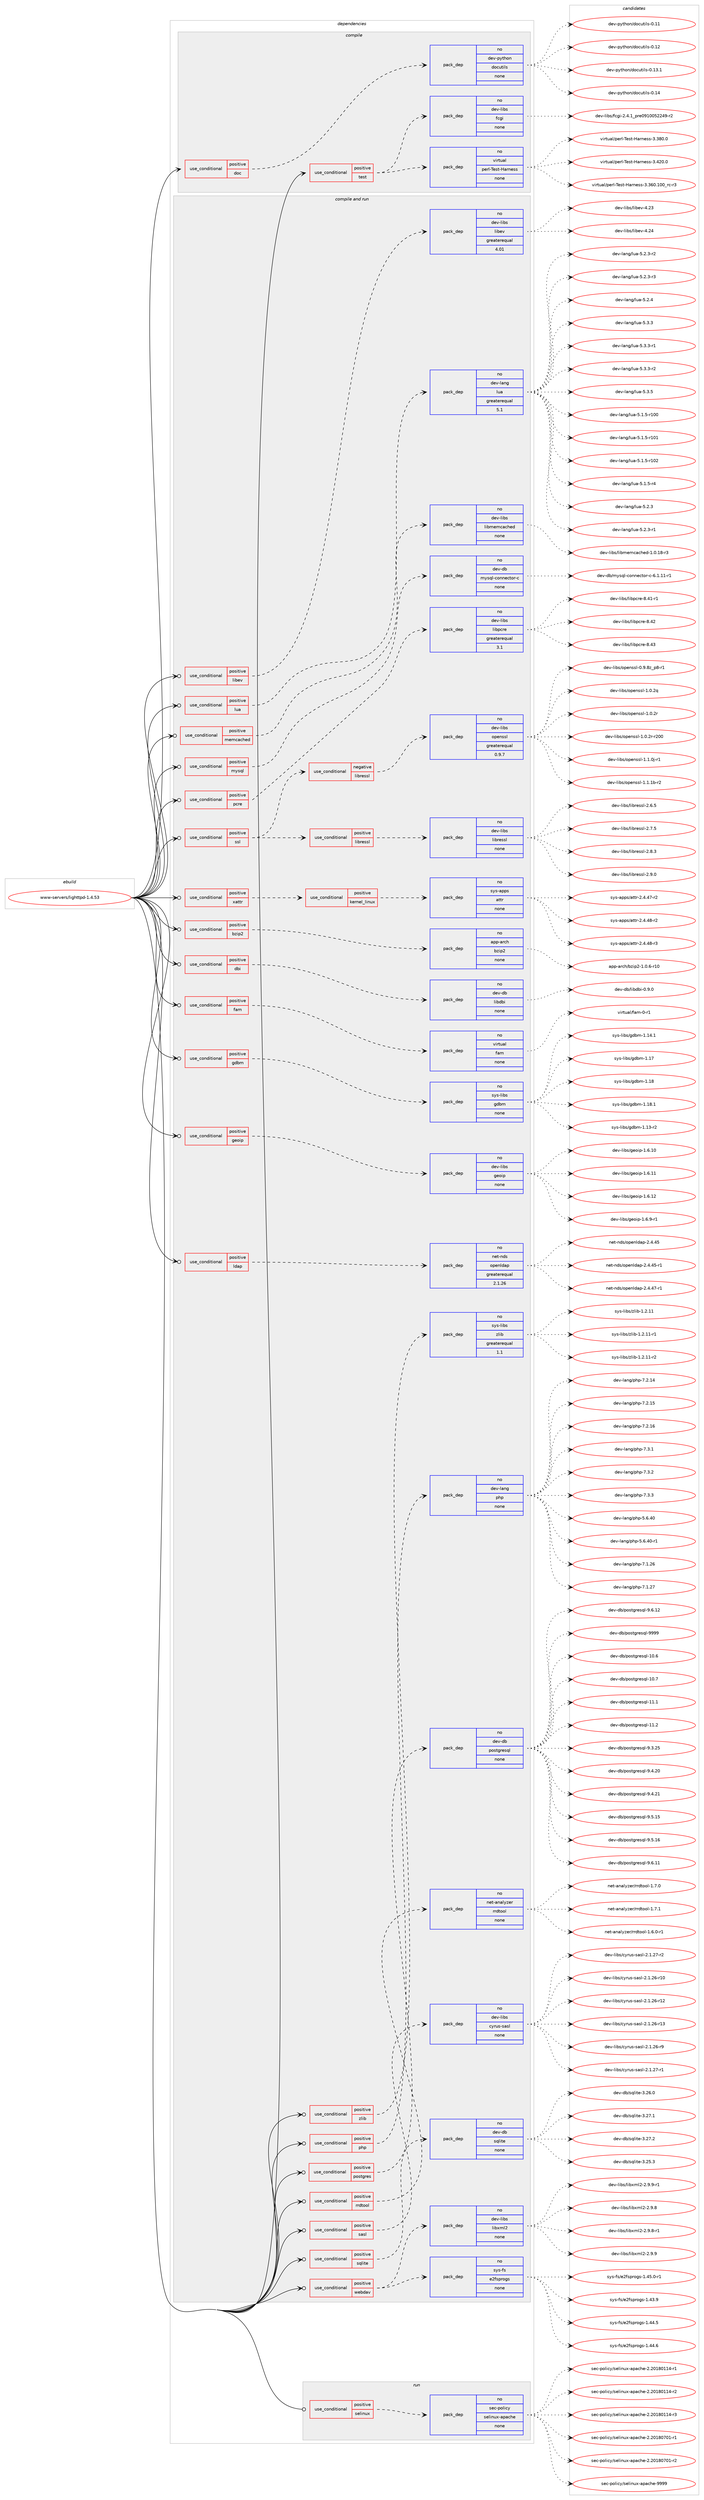 digraph prolog {

# *************
# Graph options
# *************

newrank=true;
concentrate=true;
compound=true;
graph [rankdir=LR,fontname=Helvetica,fontsize=10,ranksep=1.5];#, ranksep=2.5, nodesep=0.2];
edge  [arrowhead=vee];
node  [fontname=Helvetica,fontsize=10];

# **********
# The ebuild
# **********

subgraph cluster_leftcol {
color=gray;
rank=same;
label=<<i>ebuild</i>>;
id [label="www-servers/lighttpd-1.4.53", color=red, width=4, href="../www-servers/lighttpd-1.4.53.svg"];
}

# ****************
# The dependencies
# ****************

subgraph cluster_midcol {
color=gray;
label=<<i>dependencies</i>>;
subgraph cluster_compile {
fillcolor="#eeeeee";
style=filled;
label=<<i>compile</i>>;
subgraph cond464557 {
dependency1751366 [label=<<TABLE BORDER="0" CELLBORDER="1" CELLSPACING="0" CELLPADDING="4"><TR><TD ROWSPAN="3" CELLPADDING="10">use_conditional</TD></TR><TR><TD>positive</TD></TR><TR><TD>doc</TD></TR></TABLE>>, shape=none, color=red];
subgraph pack1257516 {
dependency1751367 [label=<<TABLE BORDER="0" CELLBORDER="1" CELLSPACING="0" CELLPADDING="4" WIDTH="220"><TR><TD ROWSPAN="6" CELLPADDING="30">pack_dep</TD></TR><TR><TD WIDTH="110">no</TD></TR><TR><TD>dev-python</TD></TR><TR><TD>docutils</TD></TR><TR><TD>none</TD></TR><TR><TD></TD></TR></TABLE>>, shape=none, color=blue];
}
dependency1751366:e -> dependency1751367:w [weight=20,style="dashed",arrowhead="vee"];
}
id:e -> dependency1751366:w [weight=20,style="solid",arrowhead="vee"];
subgraph cond464558 {
dependency1751368 [label=<<TABLE BORDER="0" CELLBORDER="1" CELLSPACING="0" CELLPADDING="4"><TR><TD ROWSPAN="3" CELLPADDING="10">use_conditional</TD></TR><TR><TD>positive</TD></TR><TR><TD>test</TD></TR></TABLE>>, shape=none, color=red];
subgraph pack1257517 {
dependency1751369 [label=<<TABLE BORDER="0" CELLBORDER="1" CELLSPACING="0" CELLPADDING="4" WIDTH="220"><TR><TD ROWSPAN="6" CELLPADDING="30">pack_dep</TD></TR><TR><TD WIDTH="110">no</TD></TR><TR><TD>virtual</TD></TR><TR><TD>perl-Test-Harness</TD></TR><TR><TD>none</TD></TR><TR><TD></TD></TR></TABLE>>, shape=none, color=blue];
}
dependency1751368:e -> dependency1751369:w [weight=20,style="dashed",arrowhead="vee"];
subgraph pack1257518 {
dependency1751370 [label=<<TABLE BORDER="0" CELLBORDER="1" CELLSPACING="0" CELLPADDING="4" WIDTH="220"><TR><TD ROWSPAN="6" CELLPADDING="30">pack_dep</TD></TR><TR><TD WIDTH="110">no</TD></TR><TR><TD>dev-libs</TD></TR><TR><TD>fcgi</TD></TR><TR><TD>none</TD></TR><TR><TD></TD></TR></TABLE>>, shape=none, color=blue];
}
dependency1751368:e -> dependency1751370:w [weight=20,style="dashed",arrowhead="vee"];
}
id:e -> dependency1751368:w [weight=20,style="solid",arrowhead="vee"];
}
subgraph cluster_compileandrun {
fillcolor="#eeeeee";
style=filled;
label=<<i>compile and run</i>>;
subgraph cond464559 {
dependency1751371 [label=<<TABLE BORDER="0" CELLBORDER="1" CELLSPACING="0" CELLPADDING="4"><TR><TD ROWSPAN="3" CELLPADDING="10">use_conditional</TD></TR><TR><TD>positive</TD></TR><TR><TD>bzip2</TD></TR></TABLE>>, shape=none, color=red];
subgraph pack1257519 {
dependency1751372 [label=<<TABLE BORDER="0" CELLBORDER="1" CELLSPACING="0" CELLPADDING="4" WIDTH="220"><TR><TD ROWSPAN="6" CELLPADDING="30">pack_dep</TD></TR><TR><TD WIDTH="110">no</TD></TR><TR><TD>app-arch</TD></TR><TR><TD>bzip2</TD></TR><TR><TD>none</TD></TR><TR><TD></TD></TR></TABLE>>, shape=none, color=blue];
}
dependency1751371:e -> dependency1751372:w [weight=20,style="dashed",arrowhead="vee"];
}
id:e -> dependency1751371:w [weight=20,style="solid",arrowhead="odotvee"];
subgraph cond464560 {
dependency1751373 [label=<<TABLE BORDER="0" CELLBORDER="1" CELLSPACING="0" CELLPADDING="4"><TR><TD ROWSPAN="3" CELLPADDING="10">use_conditional</TD></TR><TR><TD>positive</TD></TR><TR><TD>dbi</TD></TR></TABLE>>, shape=none, color=red];
subgraph pack1257520 {
dependency1751374 [label=<<TABLE BORDER="0" CELLBORDER="1" CELLSPACING="0" CELLPADDING="4" WIDTH="220"><TR><TD ROWSPAN="6" CELLPADDING="30">pack_dep</TD></TR><TR><TD WIDTH="110">no</TD></TR><TR><TD>dev-db</TD></TR><TR><TD>libdbi</TD></TR><TR><TD>none</TD></TR><TR><TD></TD></TR></TABLE>>, shape=none, color=blue];
}
dependency1751373:e -> dependency1751374:w [weight=20,style="dashed",arrowhead="vee"];
}
id:e -> dependency1751373:w [weight=20,style="solid",arrowhead="odotvee"];
subgraph cond464561 {
dependency1751375 [label=<<TABLE BORDER="0" CELLBORDER="1" CELLSPACING="0" CELLPADDING="4"><TR><TD ROWSPAN="3" CELLPADDING="10">use_conditional</TD></TR><TR><TD>positive</TD></TR><TR><TD>fam</TD></TR></TABLE>>, shape=none, color=red];
subgraph pack1257521 {
dependency1751376 [label=<<TABLE BORDER="0" CELLBORDER="1" CELLSPACING="0" CELLPADDING="4" WIDTH="220"><TR><TD ROWSPAN="6" CELLPADDING="30">pack_dep</TD></TR><TR><TD WIDTH="110">no</TD></TR><TR><TD>virtual</TD></TR><TR><TD>fam</TD></TR><TR><TD>none</TD></TR><TR><TD></TD></TR></TABLE>>, shape=none, color=blue];
}
dependency1751375:e -> dependency1751376:w [weight=20,style="dashed",arrowhead="vee"];
}
id:e -> dependency1751375:w [weight=20,style="solid",arrowhead="odotvee"];
subgraph cond464562 {
dependency1751377 [label=<<TABLE BORDER="0" CELLBORDER="1" CELLSPACING="0" CELLPADDING="4"><TR><TD ROWSPAN="3" CELLPADDING="10">use_conditional</TD></TR><TR><TD>positive</TD></TR><TR><TD>gdbm</TD></TR></TABLE>>, shape=none, color=red];
subgraph pack1257522 {
dependency1751378 [label=<<TABLE BORDER="0" CELLBORDER="1" CELLSPACING="0" CELLPADDING="4" WIDTH="220"><TR><TD ROWSPAN="6" CELLPADDING="30">pack_dep</TD></TR><TR><TD WIDTH="110">no</TD></TR><TR><TD>sys-libs</TD></TR><TR><TD>gdbm</TD></TR><TR><TD>none</TD></TR><TR><TD></TD></TR></TABLE>>, shape=none, color=blue];
}
dependency1751377:e -> dependency1751378:w [weight=20,style="dashed",arrowhead="vee"];
}
id:e -> dependency1751377:w [weight=20,style="solid",arrowhead="odotvee"];
subgraph cond464563 {
dependency1751379 [label=<<TABLE BORDER="0" CELLBORDER="1" CELLSPACING="0" CELLPADDING="4"><TR><TD ROWSPAN="3" CELLPADDING="10">use_conditional</TD></TR><TR><TD>positive</TD></TR><TR><TD>geoip</TD></TR></TABLE>>, shape=none, color=red];
subgraph pack1257523 {
dependency1751380 [label=<<TABLE BORDER="0" CELLBORDER="1" CELLSPACING="0" CELLPADDING="4" WIDTH="220"><TR><TD ROWSPAN="6" CELLPADDING="30">pack_dep</TD></TR><TR><TD WIDTH="110">no</TD></TR><TR><TD>dev-libs</TD></TR><TR><TD>geoip</TD></TR><TR><TD>none</TD></TR><TR><TD></TD></TR></TABLE>>, shape=none, color=blue];
}
dependency1751379:e -> dependency1751380:w [weight=20,style="dashed",arrowhead="vee"];
}
id:e -> dependency1751379:w [weight=20,style="solid",arrowhead="odotvee"];
subgraph cond464564 {
dependency1751381 [label=<<TABLE BORDER="0" CELLBORDER="1" CELLSPACING="0" CELLPADDING="4"><TR><TD ROWSPAN="3" CELLPADDING="10">use_conditional</TD></TR><TR><TD>positive</TD></TR><TR><TD>ldap</TD></TR></TABLE>>, shape=none, color=red];
subgraph pack1257524 {
dependency1751382 [label=<<TABLE BORDER="0" CELLBORDER="1" CELLSPACING="0" CELLPADDING="4" WIDTH="220"><TR><TD ROWSPAN="6" CELLPADDING="30">pack_dep</TD></TR><TR><TD WIDTH="110">no</TD></TR><TR><TD>net-nds</TD></TR><TR><TD>openldap</TD></TR><TR><TD>greaterequal</TD></TR><TR><TD>2.1.26</TD></TR></TABLE>>, shape=none, color=blue];
}
dependency1751381:e -> dependency1751382:w [weight=20,style="dashed",arrowhead="vee"];
}
id:e -> dependency1751381:w [weight=20,style="solid",arrowhead="odotvee"];
subgraph cond464565 {
dependency1751383 [label=<<TABLE BORDER="0" CELLBORDER="1" CELLSPACING="0" CELLPADDING="4"><TR><TD ROWSPAN="3" CELLPADDING="10">use_conditional</TD></TR><TR><TD>positive</TD></TR><TR><TD>libev</TD></TR></TABLE>>, shape=none, color=red];
subgraph pack1257525 {
dependency1751384 [label=<<TABLE BORDER="0" CELLBORDER="1" CELLSPACING="0" CELLPADDING="4" WIDTH="220"><TR><TD ROWSPAN="6" CELLPADDING="30">pack_dep</TD></TR><TR><TD WIDTH="110">no</TD></TR><TR><TD>dev-libs</TD></TR><TR><TD>libev</TD></TR><TR><TD>greaterequal</TD></TR><TR><TD>4.01</TD></TR></TABLE>>, shape=none, color=blue];
}
dependency1751383:e -> dependency1751384:w [weight=20,style="dashed",arrowhead="vee"];
}
id:e -> dependency1751383:w [weight=20,style="solid",arrowhead="odotvee"];
subgraph cond464566 {
dependency1751385 [label=<<TABLE BORDER="0" CELLBORDER="1" CELLSPACING="0" CELLPADDING="4"><TR><TD ROWSPAN="3" CELLPADDING="10">use_conditional</TD></TR><TR><TD>positive</TD></TR><TR><TD>lua</TD></TR></TABLE>>, shape=none, color=red];
subgraph pack1257526 {
dependency1751386 [label=<<TABLE BORDER="0" CELLBORDER="1" CELLSPACING="0" CELLPADDING="4" WIDTH="220"><TR><TD ROWSPAN="6" CELLPADDING="30">pack_dep</TD></TR><TR><TD WIDTH="110">no</TD></TR><TR><TD>dev-lang</TD></TR><TR><TD>lua</TD></TR><TR><TD>greaterequal</TD></TR><TR><TD>5.1</TD></TR></TABLE>>, shape=none, color=blue];
}
dependency1751385:e -> dependency1751386:w [weight=20,style="dashed",arrowhead="vee"];
}
id:e -> dependency1751385:w [weight=20,style="solid",arrowhead="odotvee"];
subgraph cond464567 {
dependency1751387 [label=<<TABLE BORDER="0" CELLBORDER="1" CELLSPACING="0" CELLPADDING="4"><TR><TD ROWSPAN="3" CELLPADDING="10">use_conditional</TD></TR><TR><TD>positive</TD></TR><TR><TD>memcached</TD></TR></TABLE>>, shape=none, color=red];
subgraph pack1257527 {
dependency1751388 [label=<<TABLE BORDER="0" CELLBORDER="1" CELLSPACING="0" CELLPADDING="4" WIDTH="220"><TR><TD ROWSPAN="6" CELLPADDING="30">pack_dep</TD></TR><TR><TD WIDTH="110">no</TD></TR><TR><TD>dev-libs</TD></TR><TR><TD>libmemcached</TD></TR><TR><TD>none</TD></TR><TR><TD></TD></TR></TABLE>>, shape=none, color=blue];
}
dependency1751387:e -> dependency1751388:w [weight=20,style="dashed",arrowhead="vee"];
}
id:e -> dependency1751387:w [weight=20,style="solid",arrowhead="odotvee"];
subgraph cond464568 {
dependency1751389 [label=<<TABLE BORDER="0" CELLBORDER="1" CELLSPACING="0" CELLPADDING="4"><TR><TD ROWSPAN="3" CELLPADDING="10">use_conditional</TD></TR><TR><TD>positive</TD></TR><TR><TD>mysql</TD></TR></TABLE>>, shape=none, color=red];
subgraph pack1257528 {
dependency1751390 [label=<<TABLE BORDER="0" CELLBORDER="1" CELLSPACING="0" CELLPADDING="4" WIDTH="220"><TR><TD ROWSPAN="6" CELLPADDING="30">pack_dep</TD></TR><TR><TD WIDTH="110">no</TD></TR><TR><TD>dev-db</TD></TR><TR><TD>mysql-connector-c</TD></TR><TR><TD>none</TD></TR><TR><TD></TD></TR></TABLE>>, shape=none, color=blue];
}
dependency1751389:e -> dependency1751390:w [weight=20,style="dashed",arrowhead="vee"];
}
id:e -> dependency1751389:w [weight=20,style="solid",arrowhead="odotvee"];
subgraph cond464569 {
dependency1751391 [label=<<TABLE BORDER="0" CELLBORDER="1" CELLSPACING="0" CELLPADDING="4"><TR><TD ROWSPAN="3" CELLPADDING="10">use_conditional</TD></TR><TR><TD>positive</TD></TR><TR><TD>pcre</TD></TR></TABLE>>, shape=none, color=red];
subgraph pack1257529 {
dependency1751392 [label=<<TABLE BORDER="0" CELLBORDER="1" CELLSPACING="0" CELLPADDING="4" WIDTH="220"><TR><TD ROWSPAN="6" CELLPADDING="30">pack_dep</TD></TR><TR><TD WIDTH="110">no</TD></TR><TR><TD>dev-libs</TD></TR><TR><TD>libpcre</TD></TR><TR><TD>greaterequal</TD></TR><TR><TD>3.1</TD></TR></TABLE>>, shape=none, color=blue];
}
dependency1751391:e -> dependency1751392:w [weight=20,style="dashed",arrowhead="vee"];
}
id:e -> dependency1751391:w [weight=20,style="solid",arrowhead="odotvee"];
subgraph cond464570 {
dependency1751393 [label=<<TABLE BORDER="0" CELLBORDER="1" CELLSPACING="0" CELLPADDING="4"><TR><TD ROWSPAN="3" CELLPADDING="10">use_conditional</TD></TR><TR><TD>positive</TD></TR><TR><TD>php</TD></TR></TABLE>>, shape=none, color=red];
subgraph pack1257530 {
dependency1751394 [label=<<TABLE BORDER="0" CELLBORDER="1" CELLSPACING="0" CELLPADDING="4" WIDTH="220"><TR><TD ROWSPAN="6" CELLPADDING="30">pack_dep</TD></TR><TR><TD WIDTH="110">no</TD></TR><TR><TD>dev-lang</TD></TR><TR><TD>php</TD></TR><TR><TD>none</TD></TR><TR><TD></TD></TR></TABLE>>, shape=none, color=blue];
}
dependency1751393:e -> dependency1751394:w [weight=20,style="dashed",arrowhead="vee"];
}
id:e -> dependency1751393:w [weight=20,style="solid",arrowhead="odotvee"];
subgraph cond464571 {
dependency1751395 [label=<<TABLE BORDER="0" CELLBORDER="1" CELLSPACING="0" CELLPADDING="4"><TR><TD ROWSPAN="3" CELLPADDING="10">use_conditional</TD></TR><TR><TD>positive</TD></TR><TR><TD>postgres</TD></TR></TABLE>>, shape=none, color=red];
subgraph pack1257531 {
dependency1751396 [label=<<TABLE BORDER="0" CELLBORDER="1" CELLSPACING="0" CELLPADDING="4" WIDTH="220"><TR><TD ROWSPAN="6" CELLPADDING="30">pack_dep</TD></TR><TR><TD WIDTH="110">no</TD></TR><TR><TD>dev-db</TD></TR><TR><TD>postgresql</TD></TR><TR><TD>none</TD></TR><TR><TD></TD></TR></TABLE>>, shape=none, color=blue];
}
dependency1751395:e -> dependency1751396:w [weight=20,style="dashed",arrowhead="vee"];
}
id:e -> dependency1751395:w [weight=20,style="solid",arrowhead="odotvee"];
subgraph cond464572 {
dependency1751397 [label=<<TABLE BORDER="0" CELLBORDER="1" CELLSPACING="0" CELLPADDING="4"><TR><TD ROWSPAN="3" CELLPADDING="10">use_conditional</TD></TR><TR><TD>positive</TD></TR><TR><TD>rrdtool</TD></TR></TABLE>>, shape=none, color=red];
subgraph pack1257532 {
dependency1751398 [label=<<TABLE BORDER="0" CELLBORDER="1" CELLSPACING="0" CELLPADDING="4" WIDTH="220"><TR><TD ROWSPAN="6" CELLPADDING="30">pack_dep</TD></TR><TR><TD WIDTH="110">no</TD></TR><TR><TD>net-analyzer</TD></TR><TR><TD>rrdtool</TD></TR><TR><TD>none</TD></TR><TR><TD></TD></TR></TABLE>>, shape=none, color=blue];
}
dependency1751397:e -> dependency1751398:w [weight=20,style="dashed",arrowhead="vee"];
}
id:e -> dependency1751397:w [weight=20,style="solid",arrowhead="odotvee"];
subgraph cond464573 {
dependency1751399 [label=<<TABLE BORDER="0" CELLBORDER="1" CELLSPACING="0" CELLPADDING="4"><TR><TD ROWSPAN="3" CELLPADDING="10">use_conditional</TD></TR><TR><TD>positive</TD></TR><TR><TD>sasl</TD></TR></TABLE>>, shape=none, color=red];
subgraph pack1257533 {
dependency1751400 [label=<<TABLE BORDER="0" CELLBORDER="1" CELLSPACING="0" CELLPADDING="4" WIDTH="220"><TR><TD ROWSPAN="6" CELLPADDING="30">pack_dep</TD></TR><TR><TD WIDTH="110">no</TD></TR><TR><TD>dev-libs</TD></TR><TR><TD>cyrus-sasl</TD></TR><TR><TD>none</TD></TR><TR><TD></TD></TR></TABLE>>, shape=none, color=blue];
}
dependency1751399:e -> dependency1751400:w [weight=20,style="dashed",arrowhead="vee"];
}
id:e -> dependency1751399:w [weight=20,style="solid",arrowhead="odotvee"];
subgraph cond464574 {
dependency1751401 [label=<<TABLE BORDER="0" CELLBORDER="1" CELLSPACING="0" CELLPADDING="4"><TR><TD ROWSPAN="3" CELLPADDING="10">use_conditional</TD></TR><TR><TD>positive</TD></TR><TR><TD>sqlite</TD></TR></TABLE>>, shape=none, color=red];
subgraph pack1257534 {
dependency1751402 [label=<<TABLE BORDER="0" CELLBORDER="1" CELLSPACING="0" CELLPADDING="4" WIDTH="220"><TR><TD ROWSPAN="6" CELLPADDING="30">pack_dep</TD></TR><TR><TD WIDTH="110">no</TD></TR><TR><TD>dev-db</TD></TR><TR><TD>sqlite</TD></TR><TR><TD>none</TD></TR><TR><TD></TD></TR></TABLE>>, shape=none, color=blue];
}
dependency1751401:e -> dependency1751402:w [weight=20,style="dashed",arrowhead="vee"];
}
id:e -> dependency1751401:w [weight=20,style="solid",arrowhead="odotvee"];
subgraph cond464575 {
dependency1751403 [label=<<TABLE BORDER="0" CELLBORDER="1" CELLSPACING="0" CELLPADDING="4"><TR><TD ROWSPAN="3" CELLPADDING="10">use_conditional</TD></TR><TR><TD>positive</TD></TR><TR><TD>ssl</TD></TR></TABLE>>, shape=none, color=red];
subgraph cond464576 {
dependency1751404 [label=<<TABLE BORDER="0" CELLBORDER="1" CELLSPACING="0" CELLPADDING="4"><TR><TD ROWSPAN="3" CELLPADDING="10">use_conditional</TD></TR><TR><TD>negative</TD></TR><TR><TD>libressl</TD></TR></TABLE>>, shape=none, color=red];
subgraph pack1257535 {
dependency1751405 [label=<<TABLE BORDER="0" CELLBORDER="1" CELLSPACING="0" CELLPADDING="4" WIDTH="220"><TR><TD ROWSPAN="6" CELLPADDING="30">pack_dep</TD></TR><TR><TD WIDTH="110">no</TD></TR><TR><TD>dev-libs</TD></TR><TR><TD>openssl</TD></TR><TR><TD>greaterequal</TD></TR><TR><TD>0.9.7</TD></TR></TABLE>>, shape=none, color=blue];
}
dependency1751404:e -> dependency1751405:w [weight=20,style="dashed",arrowhead="vee"];
}
dependency1751403:e -> dependency1751404:w [weight=20,style="dashed",arrowhead="vee"];
subgraph cond464577 {
dependency1751406 [label=<<TABLE BORDER="0" CELLBORDER="1" CELLSPACING="0" CELLPADDING="4"><TR><TD ROWSPAN="3" CELLPADDING="10">use_conditional</TD></TR><TR><TD>positive</TD></TR><TR><TD>libressl</TD></TR></TABLE>>, shape=none, color=red];
subgraph pack1257536 {
dependency1751407 [label=<<TABLE BORDER="0" CELLBORDER="1" CELLSPACING="0" CELLPADDING="4" WIDTH="220"><TR><TD ROWSPAN="6" CELLPADDING="30">pack_dep</TD></TR><TR><TD WIDTH="110">no</TD></TR><TR><TD>dev-libs</TD></TR><TR><TD>libressl</TD></TR><TR><TD>none</TD></TR><TR><TD></TD></TR></TABLE>>, shape=none, color=blue];
}
dependency1751406:e -> dependency1751407:w [weight=20,style="dashed",arrowhead="vee"];
}
dependency1751403:e -> dependency1751406:w [weight=20,style="dashed",arrowhead="vee"];
}
id:e -> dependency1751403:w [weight=20,style="solid",arrowhead="odotvee"];
subgraph cond464578 {
dependency1751408 [label=<<TABLE BORDER="0" CELLBORDER="1" CELLSPACING="0" CELLPADDING="4"><TR><TD ROWSPAN="3" CELLPADDING="10">use_conditional</TD></TR><TR><TD>positive</TD></TR><TR><TD>webdav</TD></TR></TABLE>>, shape=none, color=red];
subgraph pack1257537 {
dependency1751409 [label=<<TABLE BORDER="0" CELLBORDER="1" CELLSPACING="0" CELLPADDING="4" WIDTH="220"><TR><TD ROWSPAN="6" CELLPADDING="30">pack_dep</TD></TR><TR><TD WIDTH="110">no</TD></TR><TR><TD>dev-libs</TD></TR><TR><TD>libxml2</TD></TR><TR><TD>none</TD></TR><TR><TD></TD></TR></TABLE>>, shape=none, color=blue];
}
dependency1751408:e -> dependency1751409:w [weight=20,style="dashed",arrowhead="vee"];
subgraph pack1257538 {
dependency1751410 [label=<<TABLE BORDER="0" CELLBORDER="1" CELLSPACING="0" CELLPADDING="4" WIDTH="220"><TR><TD ROWSPAN="6" CELLPADDING="30">pack_dep</TD></TR><TR><TD WIDTH="110">no</TD></TR><TR><TD>sys-fs</TD></TR><TR><TD>e2fsprogs</TD></TR><TR><TD>none</TD></TR><TR><TD></TD></TR></TABLE>>, shape=none, color=blue];
}
dependency1751408:e -> dependency1751410:w [weight=20,style="dashed",arrowhead="vee"];
}
id:e -> dependency1751408:w [weight=20,style="solid",arrowhead="odotvee"];
subgraph cond464579 {
dependency1751411 [label=<<TABLE BORDER="0" CELLBORDER="1" CELLSPACING="0" CELLPADDING="4"><TR><TD ROWSPAN="3" CELLPADDING="10">use_conditional</TD></TR><TR><TD>positive</TD></TR><TR><TD>xattr</TD></TR></TABLE>>, shape=none, color=red];
subgraph cond464580 {
dependency1751412 [label=<<TABLE BORDER="0" CELLBORDER="1" CELLSPACING="0" CELLPADDING="4"><TR><TD ROWSPAN="3" CELLPADDING="10">use_conditional</TD></TR><TR><TD>positive</TD></TR><TR><TD>kernel_linux</TD></TR></TABLE>>, shape=none, color=red];
subgraph pack1257539 {
dependency1751413 [label=<<TABLE BORDER="0" CELLBORDER="1" CELLSPACING="0" CELLPADDING="4" WIDTH="220"><TR><TD ROWSPAN="6" CELLPADDING="30">pack_dep</TD></TR><TR><TD WIDTH="110">no</TD></TR><TR><TD>sys-apps</TD></TR><TR><TD>attr</TD></TR><TR><TD>none</TD></TR><TR><TD></TD></TR></TABLE>>, shape=none, color=blue];
}
dependency1751412:e -> dependency1751413:w [weight=20,style="dashed",arrowhead="vee"];
}
dependency1751411:e -> dependency1751412:w [weight=20,style="dashed",arrowhead="vee"];
}
id:e -> dependency1751411:w [weight=20,style="solid",arrowhead="odotvee"];
subgraph cond464581 {
dependency1751414 [label=<<TABLE BORDER="0" CELLBORDER="1" CELLSPACING="0" CELLPADDING="4"><TR><TD ROWSPAN="3" CELLPADDING="10">use_conditional</TD></TR><TR><TD>positive</TD></TR><TR><TD>zlib</TD></TR></TABLE>>, shape=none, color=red];
subgraph pack1257540 {
dependency1751415 [label=<<TABLE BORDER="0" CELLBORDER="1" CELLSPACING="0" CELLPADDING="4" WIDTH="220"><TR><TD ROWSPAN="6" CELLPADDING="30">pack_dep</TD></TR><TR><TD WIDTH="110">no</TD></TR><TR><TD>sys-libs</TD></TR><TR><TD>zlib</TD></TR><TR><TD>greaterequal</TD></TR><TR><TD>1.1</TD></TR></TABLE>>, shape=none, color=blue];
}
dependency1751414:e -> dependency1751415:w [weight=20,style="dashed",arrowhead="vee"];
}
id:e -> dependency1751414:w [weight=20,style="solid",arrowhead="odotvee"];
}
subgraph cluster_run {
fillcolor="#eeeeee";
style=filled;
label=<<i>run</i>>;
subgraph cond464582 {
dependency1751416 [label=<<TABLE BORDER="0" CELLBORDER="1" CELLSPACING="0" CELLPADDING="4"><TR><TD ROWSPAN="3" CELLPADDING="10">use_conditional</TD></TR><TR><TD>positive</TD></TR><TR><TD>selinux</TD></TR></TABLE>>, shape=none, color=red];
subgraph pack1257541 {
dependency1751417 [label=<<TABLE BORDER="0" CELLBORDER="1" CELLSPACING="0" CELLPADDING="4" WIDTH="220"><TR><TD ROWSPAN="6" CELLPADDING="30">pack_dep</TD></TR><TR><TD WIDTH="110">no</TD></TR><TR><TD>sec-policy</TD></TR><TR><TD>selinux-apache</TD></TR><TR><TD>none</TD></TR><TR><TD></TD></TR></TABLE>>, shape=none, color=blue];
}
dependency1751416:e -> dependency1751417:w [weight=20,style="dashed",arrowhead="vee"];
}
id:e -> dependency1751416:w [weight=20,style="solid",arrowhead="odot"];
}
}

# **************
# The candidates
# **************

subgraph cluster_choices {
rank=same;
color=gray;
label=<<i>candidates</i>>;

subgraph choice1257516 {
color=black;
nodesep=1;
choice1001011184511212111610411111047100111991171161051081154548464949 [label="dev-python/docutils-0.11", color=red, width=4,href="../dev-python/docutils-0.11.svg"];
choice1001011184511212111610411111047100111991171161051081154548464950 [label="dev-python/docutils-0.12", color=red, width=4,href="../dev-python/docutils-0.12.svg"];
choice10010111845112121116104111110471001119911711610510811545484649514649 [label="dev-python/docutils-0.13.1", color=red, width=4,href="../dev-python/docutils-0.13.1.svg"];
choice1001011184511212111610411111047100111991171161051081154548464952 [label="dev-python/docutils-0.14", color=red, width=4,href="../dev-python/docutils-0.14.svg"];
dependency1751367:e -> choice1001011184511212111610411111047100111991171161051081154548464949:w [style=dotted,weight="100"];
dependency1751367:e -> choice1001011184511212111610411111047100111991171161051081154548464950:w [style=dotted,weight="100"];
dependency1751367:e -> choice10010111845112121116104111110471001119911711610510811545484649514649:w [style=dotted,weight="100"];
dependency1751367:e -> choice1001011184511212111610411111047100111991171161051081154548464952:w [style=dotted,weight="100"];
}
subgraph choice1257517 {
color=black;
nodesep=1;
choice118105114116117971084711210111410845841011151164572971141101011151154551465154484649484895114994511451 [label="virtual/perl-Test-Harness-3.360.100_rc-r3", color=red, width=4,href="../virtual/perl-Test-Harness-3.360.100_rc-r3.svg"];
choice118105114116117971084711210111410845841011151164572971141101011151154551465156484648 [label="virtual/perl-Test-Harness-3.380.0", color=red, width=4,href="../virtual/perl-Test-Harness-3.380.0.svg"];
choice118105114116117971084711210111410845841011151164572971141101011151154551465250484648 [label="virtual/perl-Test-Harness-3.420.0", color=red, width=4,href="../virtual/perl-Test-Harness-3.420.0.svg"];
dependency1751369:e -> choice118105114116117971084711210111410845841011151164572971141101011151154551465154484649484895114994511451:w [style=dotted,weight="100"];
dependency1751369:e -> choice118105114116117971084711210111410845841011151164572971141101011151154551465156484648:w [style=dotted,weight="100"];
dependency1751369:e -> choice118105114116117971084711210111410845841011151164572971141101011151154551465250484648:w [style=dotted,weight="100"];
}
subgraph choice1257518 {
color=black;
nodesep=1;
choice1001011184510810598115471029910310545504652464995112114101485749484853505052574511450 [label="dev-libs/fcgi-2.4.1_pre0910052249-r2", color=red, width=4,href="../dev-libs/fcgi-2.4.1_pre0910052249-r2.svg"];
dependency1751370:e -> choice1001011184510810598115471029910310545504652464995112114101485749484853505052574511450:w [style=dotted,weight="100"];
}
subgraph choice1257519 {
color=black;
nodesep=1;
choice97112112459711499104479812210511250454946484654451144948 [label="app-arch/bzip2-1.0.6-r10", color=red, width=4,href="../app-arch/bzip2-1.0.6-r10.svg"];
dependency1751372:e -> choice97112112459711499104479812210511250454946484654451144948:w [style=dotted,weight="100"];
}
subgraph choice1257520 {
color=black;
nodesep=1;
choice1001011184510098471081059810098105454846574648 [label="dev-db/libdbi-0.9.0", color=red, width=4,href="../dev-db/libdbi-0.9.0.svg"];
dependency1751374:e -> choice1001011184510098471081059810098105454846574648:w [style=dotted,weight="100"];
}
subgraph choice1257521 {
color=black;
nodesep=1;
choice11810511411611797108471029710945484511449 [label="virtual/fam-0-r1", color=red, width=4,href="../virtual/fam-0-r1.svg"];
dependency1751376:e -> choice11810511411611797108471029710945484511449:w [style=dotted,weight="100"];
}
subgraph choice1257522 {
color=black;
nodesep=1;
choice1151211154510810598115471031009810945494649514511450 [label="sys-libs/gdbm-1.13-r2", color=red, width=4,href="../sys-libs/gdbm-1.13-r2.svg"];
choice1151211154510810598115471031009810945494649524649 [label="sys-libs/gdbm-1.14.1", color=red, width=4,href="../sys-libs/gdbm-1.14.1.svg"];
choice115121115451081059811547103100981094549464955 [label="sys-libs/gdbm-1.17", color=red, width=4,href="../sys-libs/gdbm-1.17.svg"];
choice115121115451081059811547103100981094549464956 [label="sys-libs/gdbm-1.18", color=red, width=4,href="../sys-libs/gdbm-1.18.svg"];
choice1151211154510810598115471031009810945494649564649 [label="sys-libs/gdbm-1.18.1", color=red, width=4,href="../sys-libs/gdbm-1.18.1.svg"];
dependency1751378:e -> choice1151211154510810598115471031009810945494649514511450:w [style=dotted,weight="100"];
dependency1751378:e -> choice1151211154510810598115471031009810945494649524649:w [style=dotted,weight="100"];
dependency1751378:e -> choice115121115451081059811547103100981094549464955:w [style=dotted,weight="100"];
dependency1751378:e -> choice115121115451081059811547103100981094549464956:w [style=dotted,weight="100"];
dependency1751378:e -> choice1151211154510810598115471031009810945494649564649:w [style=dotted,weight="100"];
}
subgraph choice1257523 {
color=black;
nodesep=1;
choice10010111845108105981154710310111110511245494654464948 [label="dev-libs/geoip-1.6.10", color=red, width=4,href="../dev-libs/geoip-1.6.10.svg"];
choice10010111845108105981154710310111110511245494654464949 [label="dev-libs/geoip-1.6.11", color=red, width=4,href="../dev-libs/geoip-1.6.11.svg"];
choice10010111845108105981154710310111110511245494654464950 [label="dev-libs/geoip-1.6.12", color=red, width=4,href="../dev-libs/geoip-1.6.12.svg"];
choice1001011184510810598115471031011111051124549465446574511449 [label="dev-libs/geoip-1.6.9-r1", color=red, width=4,href="../dev-libs/geoip-1.6.9-r1.svg"];
dependency1751380:e -> choice10010111845108105981154710310111110511245494654464948:w [style=dotted,weight="100"];
dependency1751380:e -> choice10010111845108105981154710310111110511245494654464949:w [style=dotted,weight="100"];
dependency1751380:e -> choice10010111845108105981154710310111110511245494654464950:w [style=dotted,weight="100"];
dependency1751380:e -> choice1001011184510810598115471031011111051124549465446574511449:w [style=dotted,weight="100"];
}
subgraph choice1257524 {
color=black;
nodesep=1;
choice11010111645110100115471111121011101081009711245504652465253 [label="net-nds/openldap-2.4.45", color=red, width=4,href="../net-nds/openldap-2.4.45.svg"];
choice110101116451101001154711111210111010810097112455046524652534511449 [label="net-nds/openldap-2.4.45-r1", color=red, width=4,href="../net-nds/openldap-2.4.45-r1.svg"];
choice110101116451101001154711111210111010810097112455046524652554511449 [label="net-nds/openldap-2.4.47-r1", color=red, width=4,href="../net-nds/openldap-2.4.47-r1.svg"];
dependency1751382:e -> choice11010111645110100115471111121011101081009711245504652465253:w [style=dotted,weight="100"];
dependency1751382:e -> choice110101116451101001154711111210111010810097112455046524652534511449:w [style=dotted,weight="100"];
dependency1751382:e -> choice110101116451101001154711111210111010810097112455046524652554511449:w [style=dotted,weight="100"];
}
subgraph choice1257525 {
color=black;
nodesep=1;
choice100101118451081059811547108105981011184552465051 [label="dev-libs/libev-4.23", color=red, width=4,href="../dev-libs/libev-4.23.svg"];
choice100101118451081059811547108105981011184552465052 [label="dev-libs/libev-4.24", color=red, width=4,href="../dev-libs/libev-4.24.svg"];
dependency1751384:e -> choice100101118451081059811547108105981011184552465051:w [style=dotted,weight="100"];
dependency1751384:e -> choice100101118451081059811547108105981011184552465052:w [style=dotted,weight="100"];
}
subgraph choice1257526 {
color=black;
nodesep=1;
choice1001011184510897110103471081179745534649465345114494848 [label="dev-lang/lua-5.1.5-r100", color=red, width=4,href="../dev-lang/lua-5.1.5-r100.svg"];
choice1001011184510897110103471081179745534649465345114494849 [label="dev-lang/lua-5.1.5-r101", color=red, width=4,href="../dev-lang/lua-5.1.5-r101.svg"];
choice1001011184510897110103471081179745534649465345114494850 [label="dev-lang/lua-5.1.5-r102", color=red, width=4,href="../dev-lang/lua-5.1.5-r102.svg"];
choice100101118451089711010347108117974553464946534511452 [label="dev-lang/lua-5.1.5-r4", color=red, width=4,href="../dev-lang/lua-5.1.5-r4.svg"];
choice10010111845108971101034710811797455346504651 [label="dev-lang/lua-5.2.3", color=red, width=4,href="../dev-lang/lua-5.2.3.svg"];
choice100101118451089711010347108117974553465046514511449 [label="dev-lang/lua-5.2.3-r1", color=red, width=4,href="../dev-lang/lua-5.2.3-r1.svg"];
choice100101118451089711010347108117974553465046514511450 [label="dev-lang/lua-5.2.3-r2", color=red, width=4,href="../dev-lang/lua-5.2.3-r2.svg"];
choice100101118451089711010347108117974553465046514511451 [label="dev-lang/lua-5.2.3-r3", color=red, width=4,href="../dev-lang/lua-5.2.3-r3.svg"];
choice10010111845108971101034710811797455346504652 [label="dev-lang/lua-5.2.4", color=red, width=4,href="../dev-lang/lua-5.2.4.svg"];
choice10010111845108971101034710811797455346514651 [label="dev-lang/lua-5.3.3", color=red, width=4,href="../dev-lang/lua-5.3.3.svg"];
choice100101118451089711010347108117974553465146514511449 [label="dev-lang/lua-5.3.3-r1", color=red, width=4,href="../dev-lang/lua-5.3.3-r1.svg"];
choice100101118451089711010347108117974553465146514511450 [label="dev-lang/lua-5.3.3-r2", color=red, width=4,href="../dev-lang/lua-5.3.3-r2.svg"];
choice10010111845108971101034710811797455346514653 [label="dev-lang/lua-5.3.5", color=red, width=4,href="../dev-lang/lua-5.3.5.svg"];
dependency1751386:e -> choice1001011184510897110103471081179745534649465345114494848:w [style=dotted,weight="100"];
dependency1751386:e -> choice1001011184510897110103471081179745534649465345114494849:w [style=dotted,weight="100"];
dependency1751386:e -> choice1001011184510897110103471081179745534649465345114494850:w [style=dotted,weight="100"];
dependency1751386:e -> choice100101118451089711010347108117974553464946534511452:w [style=dotted,weight="100"];
dependency1751386:e -> choice10010111845108971101034710811797455346504651:w [style=dotted,weight="100"];
dependency1751386:e -> choice100101118451089711010347108117974553465046514511449:w [style=dotted,weight="100"];
dependency1751386:e -> choice100101118451089711010347108117974553465046514511450:w [style=dotted,weight="100"];
dependency1751386:e -> choice100101118451089711010347108117974553465046514511451:w [style=dotted,weight="100"];
dependency1751386:e -> choice10010111845108971101034710811797455346504652:w [style=dotted,weight="100"];
dependency1751386:e -> choice10010111845108971101034710811797455346514651:w [style=dotted,weight="100"];
dependency1751386:e -> choice100101118451089711010347108117974553465146514511449:w [style=dotted,weight="100"];
dependency1751386:e -> choice100101118451089711010347108117974553465146514511450:w [style=dotted,weight="100"];
dependency1751386:e -> choice10010111845108971101034710811797455346514653:w [style=dotted,weight="100"];
}
subgraph choice1257527 {
color=black;
nodesep=1;
choice10010111845108105981154710810598109101109999799104101100454946484649564511451 [label="dev-libs/libmemcached-1.0.18-r3", color=red, width=4,href="../dev-libs/libmemcached-1.0.18-r3.svg"];
dependency1751388:e -> choice10010111845108105981154710810598109101109999799104101100454946484649564511451:w [style=dotted,weight="100"];
}
subgraph choice1257528 {
color=black;
nodesep=1;
choice1001011184510098471091211151131084599111110110101991161111144599455446494649494511449 [label="dev-db/mysql-connector-c-6.1.11-r1", color=red, width=4,href="../dev-db/mysql-connector-c-6.1.11-r1.svg"];
dependency1751390:e -> choice1001011184510098471091211151131084599111110110101991161111144599455446494649494511449:w [style=dotted,weight="100"];
}
subgraph choice1257529 {
color=black;
nodesep=1;
choice100101118451081059811547108105981129911410145564652494511449 [label="dev-libs/libpcre-8.41-r1", color=red, width=4,href="../dev-libs/libpcre-8.41-r1.svg"];
choice10010111845108105981154710810598112991141014556465250 [label="dev-libs/libpcre-8.42", color=red, width=4,href="../dev-libs/libpcre-8.42.svg"];
choice10010111845108105981154710810598112991141014556465251 [label="dev-libs/libpcre-8.43", color=red, width=4,href="../dev-libs/libpcre-8.43.svg"];
dependency1751392:e -> choice100101118451081059811547108105981129911410145564652494511449:w [style=dotted,weight="100"];
dependency1751392:e -> choice10010111845108105981154710810598112991141014556465250:w [style=dotted,weight="100"];
dependency1751392:e -> choice10010111845108105981154710810598112991141014556465251:w [style=dotted,weight="100"];
}
subgraph choice1257530 {
color=black;
nodesep=1;
choice10010111845108971101034711210411245534654465248 [label="dev-lang/php-5.6.40", color=red, width=4,href="../dev-lang/php-5.6.40.svg"];
choice100101118451089711010347112104112455346544652484511449 [label="dev-lang/php-5.6.40-r1", color=red, width=4,href="../dev-lang/php-5.6.40-r1.svg"];
choice10010111845108971101034711210411245554649465054 [label="dev-lang/php-7.1.26", color=red, width=4,href="../dev-lang/php-7.1.26.svg"];
choice10010111845108971101034711210411245554649465055 [label="dev-lang/php-7.1.27", color=red, width=4,href="../dev-lang/php-7.1.27.svg"];
choice10010111845108971101034711210411245554650464952 [label="dev-lang/php-7.2.14", color=red, width=4,href="../dev-lang/php-7.2.14.svg"];
choice10010111845108971101034711210411245554650464953 [label="dev-lang/php-7.2.15", color=red, width=4,href="../dev-lang/php-7.2.15.svg"];
choice10010111845108971101034711210411245554650464954 [label="dev-lang/php-7.2.16", color=red, width=4,href="../dev-lang/php-7.2.16.svg"];
choice100101118451089711010347112104112455546514649 [label="dev-lang/php-7.3.1", color=red, width=4,href="../dev-lang/php-7.3.1.svg"];
choice100101118451089711010347112104112455546514650 [label="dev-lang/php-7.3.2", color=red, width=4,href="../dev-lang/php-7.3.2.svg"];
choice100101118451089711010347112104112455546514651 [label="dev-lang/php-7.3.3", color=red, width=4,href="../dev-lang/php-7.3.3.svg"];
dependency1751394:e -> choice10010111845108971101034711210411245534654465248:w [style=dotted,weight="100"];
dependency1751394:e -> choice100101118451089711010347112104112455346544652484511449:w [style=dotted,weight="100"];
dependency1751394:e -> choice10010111845108971101034711210411245554649465054:w [style=dotted,weight="100"];
dependency1751394:e -> choice10010111845108971101034711210411245554649465055:w [style=dotted,weight="100"];
dependency1751394:e -> choice10010111845108971101034711210411245554650464952:w [style=dotted,weight="100"];
dependency1751394:e -> choice10010111845108971101034711210411245554650464953:w [style=dotted,weight="100"];
dependency1751394:e -> choice10010111845108971101034711210411245554650464954:w [style=dotted,weight="100"];
dependency1751394:e -> choice100101118451089711010347112104112455546514649:w [style=dotted,weight="100"];
dependency1751394:e -> choice100101118451089711010347112104112455546514650:w [style=dotted,weight="100"];
dependency1751394:e -> choice100101118451089711010347112104112455546514651:w [style=dotted,weight="100"];
}
subgraph choice1257531 {
color=black;
nodesep=1;
choice1001011184510098471121111151161031141011151131084549484654 [label="dev-db/postgresql-10.6", color=red, width=4,href="../dev-db/postgresql-10.6.svg"];
choice1001011184510098471121111151161031141011151131084549484655 [label="dev-db/postgresql-10.7", color=red, width=4,href="../dev-db/postgresql-10.7.svg"];
choice1001011184510098471121111151161031141011151131084549494649 [label="dev-db/postgresql-11.1", color=red, width=4,href="../dev-db/postgresql-11.1.svg"];
choice1001011184510098471121111151161031141011151131084549494650 [label="dev-db/postgresql-11.2", color=red, width=4,href="../dev-db/postgresql-11.2.svg"];
choice10010111845100984711211111511610311410111511310845574651465053 [label="dev-db/postgresql-9.3.25", color=red, width=4,href="../dev-db/postgresql-9.3.25.svg"];
choice10010111845100984711211111511610311410111511310845574652465048 [label="dev-db/postgresql-9.4.20", color=red, width=4,href="../dev-db/postgresql-9.4.20.svg"];
choice10010111845100984711211111511610311410111511310845574652465049 [label="dev-db/postgresql-9.4.21", color=red, width=4,href="../dev-db/postgresql-9.4.21.svg"];
choice10010111845100984711211111511610311410111511310845574653464953 [label="dev-db/postgresql-9.5.15", color=red, width=4,href="../dev-db/postgresql-9.5.15.svg"];
choice10010111845100984711211111511610311410111511310845574653464954 [label="dev-db/postgresql-9.5.16", color=red, width=4,href="../dev-db/postgresql-9.5.16.svg"];
choice10010111845100984711211111511610311410111511310845574654464949 [label="dev-db/postgresql-9.6.11", color=red, width=4,href="../dev-db/postgresql-9.6.11.svg"];
choice10010111845100984711211111511610311410111511310845574654464950 [label="dev-db/postgresql-9.6.12", color=red, width=4,href="../dev-db/postgresql-9.6.12.svg"];
choice1001011184510098471121111151161031141011151131084557575757 [label="dev-db/postgresql-9999", color=red, width=4,href="../dev-db/postgresql-9999.svg"];
dependency1751396:e -> choice1001011184510098471121111151161031141011151131084549484654:w [style=dotted,weight="100"];
dependency1751396:e -> choice1001011184510098471121111151161031141011151131084549484655:w [style=dotted,weight="100"];
dependency1751396:e -> choice1001011184510098471121111151161031141011151131084549494649:w [style=dotted,weight="100"];
dependency1751396:e -> choice1001011184510098471121111151161031141011151131084549494650:w [style=dotted,weight="100"];
dependency1751396:e -> choice10010111845100984711211111511610311410111511310845574651465053:w [style=dotted,weight="100"];
dependency1751396:e -> choice10010111845100984711211111511610311410111511310845574652465048:w [style=dotted,weight="100"];
dependency1751396:e -> choice10010111845100984711211111511610311410111511310845574652465049:w [style=dotted,weight="100"];
dependency1751396:e -> choice10010111845100984711211111511610311410111511310845574653464953:w [style=dotted,weight="100"];
dependency1751396:e -> choice10010111845100984711211111511610311410111511310845574653464954:w [style=dotted,weight="100"];
dependency1751396:e -> choice10010111845100984711211111511610311410111511310845574654464949:w [style=dotted,weight="100"];
dependency1751396:e -> choice10010111845100984711211111511610311410111511310845574654464950:w [style=dotted,weight="100"];
dependency1751396:e -> choice1001011184510098471121111151161031141011151131084557575757:w [style=dotted,weight="100"];
}
subgraph choice1257532 {
color=black;
nodesep=1;
choice110101116459711097108121122101114471141141001161111111084549465446484511449 [label="net-analyzer/rrdtool-1.6.0-r1", color=red, width=4,href="../net-analyzer/rrdtool-1.6.0-r1.svg"];
choice11010111645971109710812112210111447114114100116111111108454946554648 [label="net-analyzer/rrdtool-1.7.0", color=red, width=4,href="../net-analyzer/rrdtool-1.7.0.svg"];
choice11010111645971109710812112210111447114114100116111111108454946554649 [label="net-analyzer/rrdtool-1.7.1", color=red, width=4,href="../net-analyzer/rrdtool-1.7.1.svg"];
dependency1751398:e -> choice110101116459711097108121122101114471141141001161111111084549465446484511449:w [style=dotted,weight="100"];
dependency1751398:e -> choice11010111645971109710812112210111447114114100116111111108454946554648:w [style=dotted,weight="100"];
dependency1751398:e -> choice11010111645971109710812112210111447114114100116111111108454946554649:w [style=dotted,weight="100"];
}
subgraph choice1257533 {
color=black;
nodesep=1;
choice10010111845108105981154799121114117115451159711510845504649465054451144948 [label="dev-libs/cyrus-sasl-2.1.26-r10", color=red, width=4,href="../dev-libs/cyrus-sasl-2.1.26-r10.svg"];
choice10010111845108105981154799121114117115451159711510845504649465054451144950 [label="dev-libs/cyrus-sasl-2.1.26-r12", color=red, width=4,href="../dev-libs/cyrus-sasl-2.1.26-r12.svg"];
choice10010111845108105981154799121114117115451159711510845504649465054451144951 [label="dev-libs/cyrus-sasl-2.1.26-r13", color=red, width=4,href="../dev-libs/cyrus-sasl-2.1.26-r13.svg"];
choice100101118451081059811547991211141171154511597115108455046494650544511457 [label="dev-libs/cyrus-sasl-2.1.26-r9", color=red, width=4,href="../dev-libs/cyrus-sasl-2.1.26-r9.svg"];
choice100101118451081059811547991211141171154511597115108455046494650554511449 [label="dev-libs/cyrus-sasl-2.1.27-r1", color=red, width=4,href="../dev-libs/cyrus-sasl-2.1.27-r1.svg"];
choice100101118451081059811547991211141171154511597115108455046494650554511450 [label="dev-libs/cyrus-sasl-2.1.27-r2", color=red, width=4,href="../dev-libs/cyrus-sasl-2.1.27-r2.svg"];
dependency1751400:e -> choice10010111845108105981154799121114117115451159711510845504649465054451144948:w [style=dotted,weight="100"];
dependency1751400:e -> choice10010111845108105981154799121114117115451159711510845504649465054451144950:w [style=dotted,weight="100"];
dependency1751400:e -> choice10010111845108105981154799121114117115451159711510845504649465054451144951:w [style=dotted,weight="100"];
dependency1751400:e -> choice100101118451081059811547991211141171154511597115108455046494650544511457:w [style=dotted,weight="100"];
dependency1751400:e -> choice100101118451081059811547991211141171154511597115108455046494650554511449:w [style=dotted,weight="100"];
dependency1751400:e -> choice100101118451081059811547991211141171154511597115108455046494650554511450:w [style=dotted,weight="100"];
}
subgraph choice1257534 {
color=black;
nodesep=1;
choice10010111845100984711511310810511610145514650534651 [label="dev-db/sqlite-3.25.3", color=red, width=4,href="../dev-db/sqlite-3.25.3.svg"];
choice10010111845100984711511310810511610145514650544648 [label="dev-db/sqlite-3.26.0", color=red, width=4,href="../dev-db/sqlite-3.26.0.svg"];
choice10010111845100984711511310810511610145514650554649 [label="dev-db/sqlite-3.27.1", color=red, width=4,href="../dev-db/sqlite-3.27.1.svg"];
choice10010111845100984711511310810511610145514650554650 [label="dev-db/sqlite-3.27.2", color=red, width=4,href="../dev-db/sqlite-3.27.2.svg"];
dependency1751402:e -> choice10010111845100984711511310810511610145514650534651:w [style=dotted,weight="100"];
dependency1751402:e -> choice10010111845100984711511310810511610145514650544648:w [style=dotted,weight="100"];
dependency1751402:e -> choice10010111845100984711511310810511610145514650554649:w [style=dotted,weight="100"];
dependency1751402:e -> choice10010111845100984711511310810511610145514650554650:w [style=dotted,weight="100"];
}
subgraph choice1257535 {
color=black;
nodesep=1;
choice10010111845108105981154711111210111011511510845484657465612295112564511449 [label="dev-libs/openssl-0.9.8z_p8-r1", color=red, width=4,href="../dev-libs/openssl-0.9.8z_p8-r1.svg"];
choice100101118451081059811547111112101110115115108454946484650113 [label="dev-libs/openssl-1.0.2q", color=red, width=4,href="../dev-libs/openssl-1.0.2q.svg"];
choice100101118451081059811547111112101110115115108454946484650114 [label="dev-libs/openssl-1.0.2r", color=red, width=4,href="../dev-libs/openssl-1.0.2r.svg"];
choice10010111845108105981154711111210111011511510845494648465011445114504848 [label="dev-libs/openssl-1.0.2r-r200", color=red, width=4,href="../dev-libs/openssl-1.0.2r-r200.svg"];
choice1001011184510810598115471111121011101151151084549464946481064511449 [label="dev-libs/openssl-1.1.0j-r1", color=red, width=4,href="../dev-libs/openssl-1.1.0j-r1.svg"];
choice100101118451081059811547111112101110115115108454946494649984511450 [label="dev-libs/openssl-1.1.1b-r2", color=red, width=4,href="../dev-libs/openssl-1.1.1b-r2.svg"];
dependency1751405:e -> choice10010111845108105981154711111210111011511510845484657465612295112564511449:w [style=dotted,weight="100"];
dependency1751405:e -> choice100101118451081059811547111112101110115115108454946484650113:w [style=dotted,weight="100"];
dependency1751405:e -> choice100101118451081059811547111112101110115115108454946484650114:w [style=dotted,weight="100"];
dependency1751405:e -> choice10010111845108105981154711111210111011511510845494648465011445114504848:w [style=dotted,weight="100"];
dependency1751405:e -> choice1001011184510810598115471111121011101151151084549464946481064511449:w [style=dotted,weight="100"];
dependency1751405:e -> choice100101118451081059811547111112101110115115108454946494649984511450:w [style=dotted,weight="100"];
}
subgraph choice1257536 {
color=black;
nodesep=1;
choice10010111845108105981154710810598114101115115108455046544653 [label="dev-libs/libressl-2.6.5", color=red, width=4,href="../dev-libs/libressl-2.6.5.svg"];
choice10010111845108105981154710810598114101115115108455046554653 [label="dev-libs/libressl-2.7.5", color=red, width=4,href="../dev-libs/libressl-2.7.5.svg"];
choice10010111845108105981154710810598114101115115108455046564651 [label="dev-libs/libressl-2.8.3", color=red, width=4,href="../dev-libs/libressl-2.8.3.svg"];
choice10010111845108105981154710810598114101115115108455046574648 [label="dev-libs/libressl-2.9.0", color=red, width=4,href="../dev-libs/libressl-2.9.0.svg"];
dependency1751407:e -> choice10010111845108105981154710810598114101115115108455046544653:w [style=dotted,weight="100"];
dependency1751407:e -> choice10010111845108105981154710810598114101115115108455046554653:w [style=dotted,weight="100"];
dependency1751407:e -> choice10010111845108105981154710810598114101115115108455046564651:w [style=dotted,weight="100"];
dependency1751407:e -> choice10010111845108105981154710810598114101115115108455046574648:w [style=dotted,weight="100"];
}
subgraph choice1257537 {
color=black;
nodesep=1;
choice1001011184510810598115471081059812010910850455046574656 [label="dev-libs/libxml2-2.9.8", color=red, width=4,href="../dev-libs/libxml2-2.9.8.svg"];
choice10010111845108105981154710810598120109108504550465746564511449 [label="dev-libs/libxml2-2.9.8-r1", color=red, width=4,href="../dev-libs/libxml2-2.9.8-r1.svg"];
choice1001011184510810598115471081059812010910850455046574657 [label="dev-libs/libxml2-2.9.9", color=red, width=4,href="../dev-libs/libxml2-2.9.9.svg"];
choice10010111845108105981154710810598120109108504550465746574511449 [label="dev-libs/libxml2-2.9.9-r1", color=red, width=4,href="../dev-libs/libxml2-2.9.9-r1.svg"];
dependency1751409:e -> choice1001011184510810598115471081059812010910850455046574656:w [style=dotted,weight="100"];
dependency1751409:e -> choice10010111845108105981154710810598120109108504550465746564511449:w [style=dotted,weight="100"];
dependency1751409:e -> choice1001011184510810598115471081059812010910850455046574657:w [style=dotted,weight="100"];
dependency1751409:e -> choice10010111845108105981154710810598120109108504550465746574511449:w [style=dotted,weight="100"];
}
subgraph choice1257538 {
color=black;
nodesep=1;
choice11512111545102115471015010211511211411110311545494652514657 [label="sys-fs/e2fsprogs-1.43.9", color=red, width=4,href="../sys-fs/e2fsprogs-1.43.9.svg"];
choice11512111545102115471015010211511211411110311545494652524653 [label="sys-fs/e2fsprogs-1.44.5", color=red, width=4,href="../sys-fs/e2fsprogs-1.44.5.svg"];
choice11512111545102115471015010211511211411110311545494652524654 [label="sys-fs/e2fsprogs-1.44.6", color=red, width=4,href="../sys-fs/e2fsprogs-1.44.6.svg"];
choice115121115451021154710150102115112114111103115454946525346484511449 [label="sys-fs/e2fsprogs-1.45.0-r1", color=red, width=4,href="../sys-fs/e2fsprogs-1.45.0-r1.svg"];
dependency1751410:e -> choice11512111545102115471015010211511211411110311545494652514657:w [style=dotted,weight="100"];
dependency1751410:e -> choice11512111545102115471015010211511211411110311545494652524653:w [style=dotted,weight="100"];
dependency1751410:e -> choice11512111545102115471015010211511211411110311545494652524654:w [style=dotted,weight="100"];
dependency1751410:e -> choice115121115451021154710150102115112114111103115454946525346484511449:w [style=dotted,weight="100"];
}
subgraph choice1257539 {
color=black;
nodesep=1;
choice11512111545971121121154797116116114455046524652554511450 [label="sys-apps/attr-2.4.47-r2", color=red, width=4,href="../sys-apps/attr-2.4.47-r2.svg"];
choice11512111545971121121154797116116114455046524652564511450 [label="sys-apps/attr-2.4.48-r2", color=red, width=4,href="../sys-apps/attr-2.4.48-r2.svg"];
choice11512111545971121121154797116116114455046524652564511451 [label="sys-apps/attr-2.4.48-r3", color=red, width=4,href="../sys-apps/attr-2.4.48-r3.svg"];
dependency1751413:e -> choice11512111545971121121154797116116114455046524652554511450:w [style=dotted,weight="100"];
dependency1751413:e -> choice11512111545971121121154797116116114455046524652564511450:w [style=dotted,weight="100"];
dependency1751413:e -> choice11512111545971121121154797116116114455046524652564511451:w [style=dotted,weight="100"];
}
subgraph choice1257540 {
color=black;
nodesep=1;
choice1151211154510810598115471221081059845494650464949 [label="sys-libs/zlib-1.2.11", color=red, width=4,href="../sys-libs/zlib-1.2.11.svg"];
choice11512111545108105981154712210810598454946504649494511449 [label="sys-libs/zlib-1.2.11-r1", color=red, width=4,href="../sys-libs/zlib-1.2.11-r1.svg"];
choice11512111545108105981154712210810598454946504649494511450 [label="sys-libs/zlib-1.2.11-r2", color=red, width=4,href="../sys-libs/zlib-1.2.11-r2.svg"];
dependency1751415:e -> choice1151211154510810598115471221081059845494650464949:w [style=dotted,weight="100"];
dependency1751415:e -> choice11512111545108105981154712210810598454946504649494511449:w [style=dotted,weight="100"];
dependency1751415:e -> choice11512111545108105981154712210810598454946504649494511450:w [style=dotted,weight="100"];
}
subgraph choice1257541 {
color=black;
nodesep=1;
choice115101994511211110810599121471151011081051101171204597112979910410145504650484956484949524511449 [label="sec-policy/selinux-apache-2.20180114-r1", color=red, width=4,href="../sec-policy/selinux-apache-2.20180114-r1.svg"];
choice115101994511211110810599121471151011081051101171204597112979910410145504650484956484949524511450 [label="sec-policy/selinux-apache-2.20180114-r2", color=red, width=4,href="../sec-policy/selinux-apache-2.20180114-r2.svg"];
choice115101994511211110810599121471151011081051101171204597112979910410145504650484956484949524511451 [label="sec-policy/selinux-apache-2.20180114-r3", color=red, width=4,href="../sec-policy/selinux-apache-2.20180114-r3.svg"];
choice115101994511211110810599121471151011081051101171204597112979910410145504650484956485548494511449 [label="sec-policy/selinux-apache-2.20180701-r1", color=red, width=4,href="../sec-policy/selinux-apache-2.20180701-r1.svg"];
choice115101994511211110810599121471151011081051101171204597112979910410145504650484956485548494511450 [label="sec-policy/selinux-apache-2.20180701-r2", color=red, width=4,href="../sec-policy/selinux-apache-2.20180701-r2.svg"];
choice11510199451121111081059912147115101108105110117120459711297991041014557575757 [label="sec-policy/selinux-apache-9999", color=red, width=4,href="../sec-policy/selinux-apache-9999.svg"];
dependency1751417:e -> choice115101994511211110810599121471151011081051101171204597112979910410145504650484956484949524511449:w [style=dotted,weight="100"];
dependency1751417:e -> choice115101994511211110810599121471151011081051101171204597112979910410145504650484956484949524511450:w [style=dotted,weight="100"];
dependency1751417:e -> choice115101994511211110810599121471151011081051101171204597112979910410145504650484956484949524511451:w [style=dotted,weight="100"];
dependency1751417:e -> choice115101994511211110810599121471151011081051101171204597112979910410145504650484956485548494511449:w [style=dotted,weight="100"];
dependency1751417:e -> choice115101994511211110810599121471151011081051101171204597112979910410145504650484956485548494511450:w [style=dotted,weight="100"];
dependency1751417:e -> choice11510199451121111081059912147115101108105110117120459711297991041014557575757:w [style=dotted,weight="100"];
}
}

}
